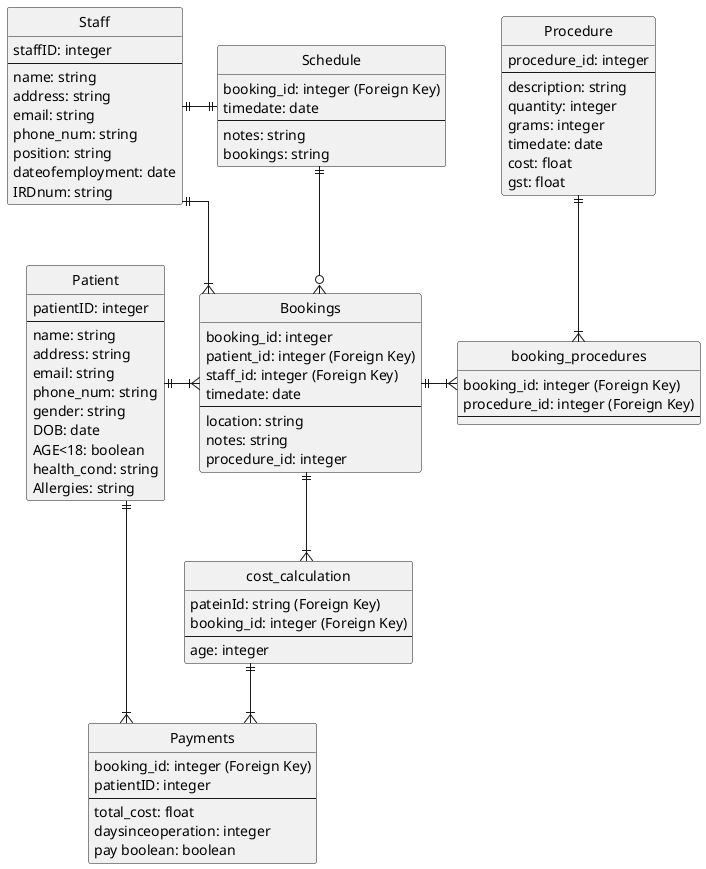 @startuml
skinparam Style StrictUML
skinparam Linetype ortho 



class Patient {
    patientID: integer 
    --
    name: string
    address: string
    email: string
    phone_num: string
    gender: string
    DOB: date
    AGE<18: boolean
    health_cond: string
    Allergies: string
}

class Staff {
    staffID: integer
    --
    name: string
    address: string
    email: string
    phone_num: string
    position: string
    dateofemployment: date
    IRDnum: string
}

class Bookings {
    booking_id: integer
    patient_id: integer (Foreign Key)
    staff_id: integer (Foreign Key)
    timedate: date
    --
    location: string
    notes: string
    procedure_id: integer
}

class Procedure {
    procedure_id: integer
    --
    description: string
    quantity: integer
    grams: integer
    timedate: date
    cost: float
    gst: float
}

class booking_procedures {
    booking_id: integer (Foreign Key)
    procedure_id: integer (Foreign Key)
    --
}

class Schedule {
    booking_id: integer (Foreign Key)
    timedate: date
    --
    notes: string
    bookings: string
}

class Payments {
    booking_id: integer (Foreign Key)
    patientID: integer
    --
    total_cost: float
    daysinceoperation: integer
    pay boolean: boolean
}

class cost_calculation {
    pateinId: string (Foreign Key)
    booking_id: integer (Foreign Key)
    --
    age: integer
}
Patient ||-|{ Bookings
Staff ||--|{ Bookings
Bookings ||-|{ booking_procedures
Procedure ||--|{ booking_procedures
Schedule ||-o{ Bookings
Staff ||-|| Schedule
Bookings ||--|{cost_calculation
cost_calculation ||--|{ Payments
Patient ||-|{ Payments
@enduml